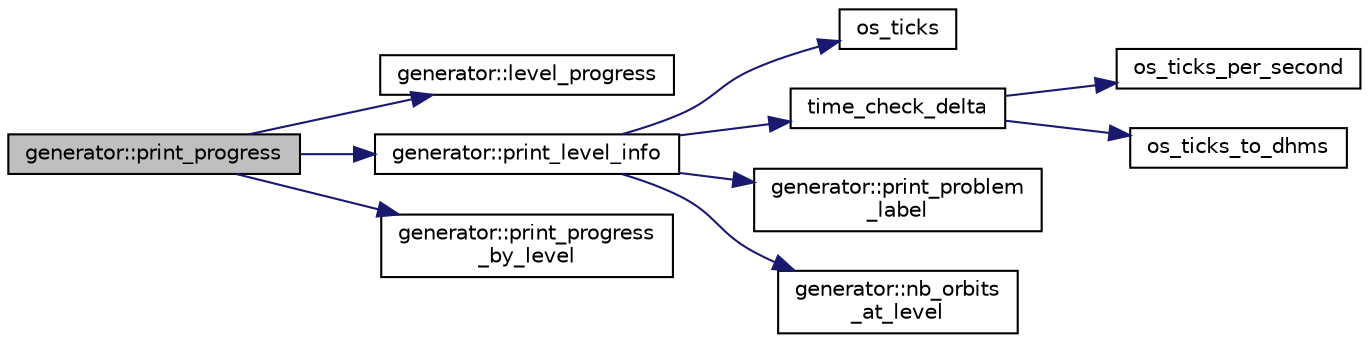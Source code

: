 digraph "generator::print_progress"
{
  edge [fontname="Helvetica",fontsize="10",labelfontname="Helvetica",labelfontsize="10"];
  node [fontname="Helvetica",fontsize="10",shape=record];
  rankdir="LR";
  Node18609 [label="generator::print_progress",height=0.2,width=0.4,color="black", fillcolor="grey75", style="filled", fontcolor="black"];
  Node18609 -> Node18610 [color="midnightblue",fontsize="10",style="solid",fontname="Helvetica"];
  Node18610 [label="generator::level_progress",height=0.2,width=0.4,color="black", fillcolor="white", style="filled",URL="$d7/d73/classgenerator.html#a8e49be9e3025fd11427847e34c77024a"];
  Node18609 -> Node18611 [color="midnightblue",fontsize="10",style="solid",fontname="Helvetica"];
  Node18611 [label="generator::print_level_info",height=0.2,width=0.4,color="black", fillcolor="white", style="filled",URL="$d7/d73/classgenerator.html#aeef1b9fe6115b67be42d7cb3206fddd2"];
  Node18611 -> Node18612 [color="midnightblue",fontsize="10",style="solid",fontname="Helvetica"];
  Node18612 [label="os_ticks",height=0.2,width=0.4,color="black", fillcolor="white", style="filled",URL="$d5/db4/io__and__os_8h.html#a3da6d2b09e35d569adb7101dffcb5224"];
  Node18611 -> Node18613 [color="midnightblue",fontsize="10",style="solid",fontname="Helvetica"];
  Node18613 [label="time_check_delta",height=0.2,width=0.4,color="black", fillcolor="white", style="filled",URL="$d9/d60/discreta_8h.html#a89a8565e34c7dcbb97180cd6af7454a1"];
  Node18613 -> Node18614 [color="midnightblue",fontsize="10",style="solid",fontname="Helvetica"];
  Node18614 [label="os_ticks_per_second",height=0.2,width=0.4,color="black", fillcolor="white", style="filled",URL="$d5/db4/io__and__os_8h.html#a1b35e7a094dfde9db39ae352c9c17042"];
  Node18613 -> Node18615 [color="midnightblue",fontsize="10",style="solid",fontname="Helvetica"];
  Node18615 [label="os_ticks_to_dhms",height=0.2,width=0.4,color="black", fillcolor="white", style="filled",URL="$d5/db4/io__and__os_8h.html#a0d715587fd9b8ab4e2bc822a2be313ba"];
  Node18611 -> Node18616 [color="midnightblue",fontsize="10",style="solid",fontname="Helvetica"];
  Node18616 [label="generator::print_problem\l_label",height=0.2,width=0.4,color="black", fillcolor="white", style="filled",URL="$d7/d73/classgenerator.html#a06d3c064ba84ebe8db3537e6273f16c3"];
  Node18611 -> Node18617 [color="midnightblue",fontsize="10",style="solid",fontname="Helvetica"];
  Node18617 [label="generator::nb_orbits\l_at_level",height=0.2,width=0.4,color="black", fillcolor="white", style="filled",URL="$d7/d73/classgenerator.html#a020f3d8378448310d044a4a24fadf301"];
  Node18609 -> Node18618 [color="midnightblue",fontsize="10",style="solid",fontname="Helvetica"];
  Node18618 [label="generator::print_progress\l_by_level",height=0.2,width=0.4,color="black", fillcolor="white", style="filled",URL="$d7/d73/classgenerator.html#a7440be7583571676c0cce394aae53fef"];
}

